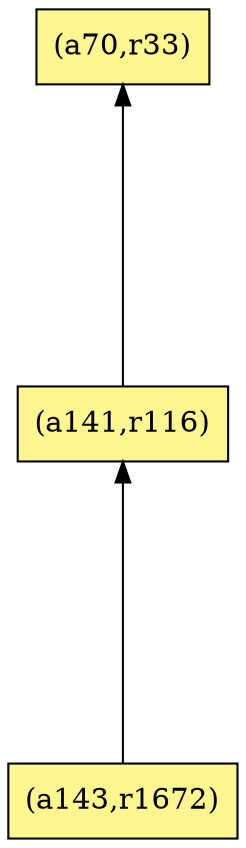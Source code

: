 digraph G {
rankdir=BT;ranksep="2.0";
"(a143,r1672)" [shape=record,fillcolor=khaki1,style=filled,label="{(a143,r1672)}"];
"(a70,r33)" [shape=record,fillcolor=khaki1,style=filled,label="{(a70,r33)}"];
"(a141,r116)" [shape=record,fillcolor=khaki1,style=filled,label="{(a141,r116)}"];
"(a143,r1672)" -> "(a141,r116)"
"(a141,r116)" -> "(a70,r33)"
}